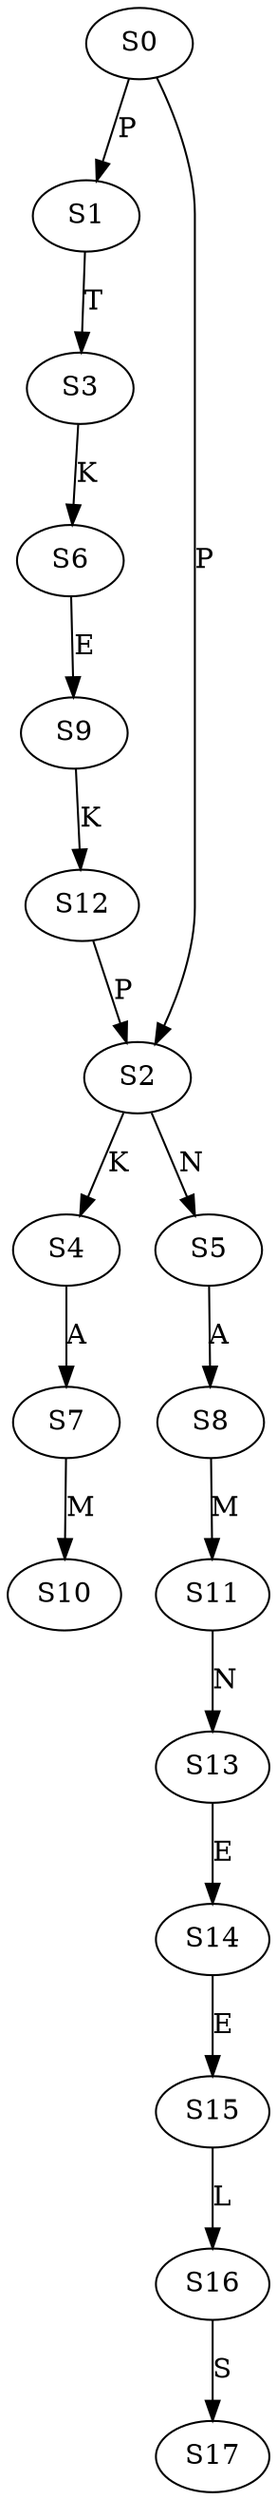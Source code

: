 strict digraph  {
	S0 -> S1 [ label = P ];
	S0 -> S2 [ label = P ];
	S1 -> S3 [ label = T ];
	S2 -> S4 [ label = K ];
	S2 -> S5 [ label = N ];
	S3 -> S6 [ label = K ];
	S4 -> S7 [ label = A ];
	S5 -> S8 [ label = A ];
	S6 -> S9 [ label = E ];
	S7 -> S10 [ label = M ];
	S8 -> S11 [ label = M ];
	S9 -> S12 [ label = K ];
	S11 -> S13 [ label = N ];
	S12 -> S2 [ label = P ];
	S13 -> S14 [ label = E ];
	S14 -> S15 [ label = E ];
	S15 -> S16 [ label = L ];
	S16 -> S17 [ label = S ];
}
